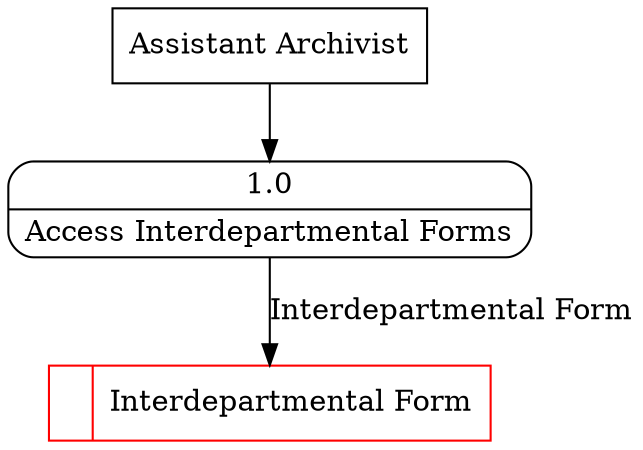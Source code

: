 digraph dfd2{ 
node[shape=record]
200 [label="<f0>  |<f1> Interdepartmental Form " color=red];
201 [label="Assistant Archivist" shape=box];
202 [label="{<f0> 1.0|<f1> Access Interdepartmental Forms }" shape=Mrecord];
201 -> 202
202 -> 200 [label="Interdepartmental Form"]
}